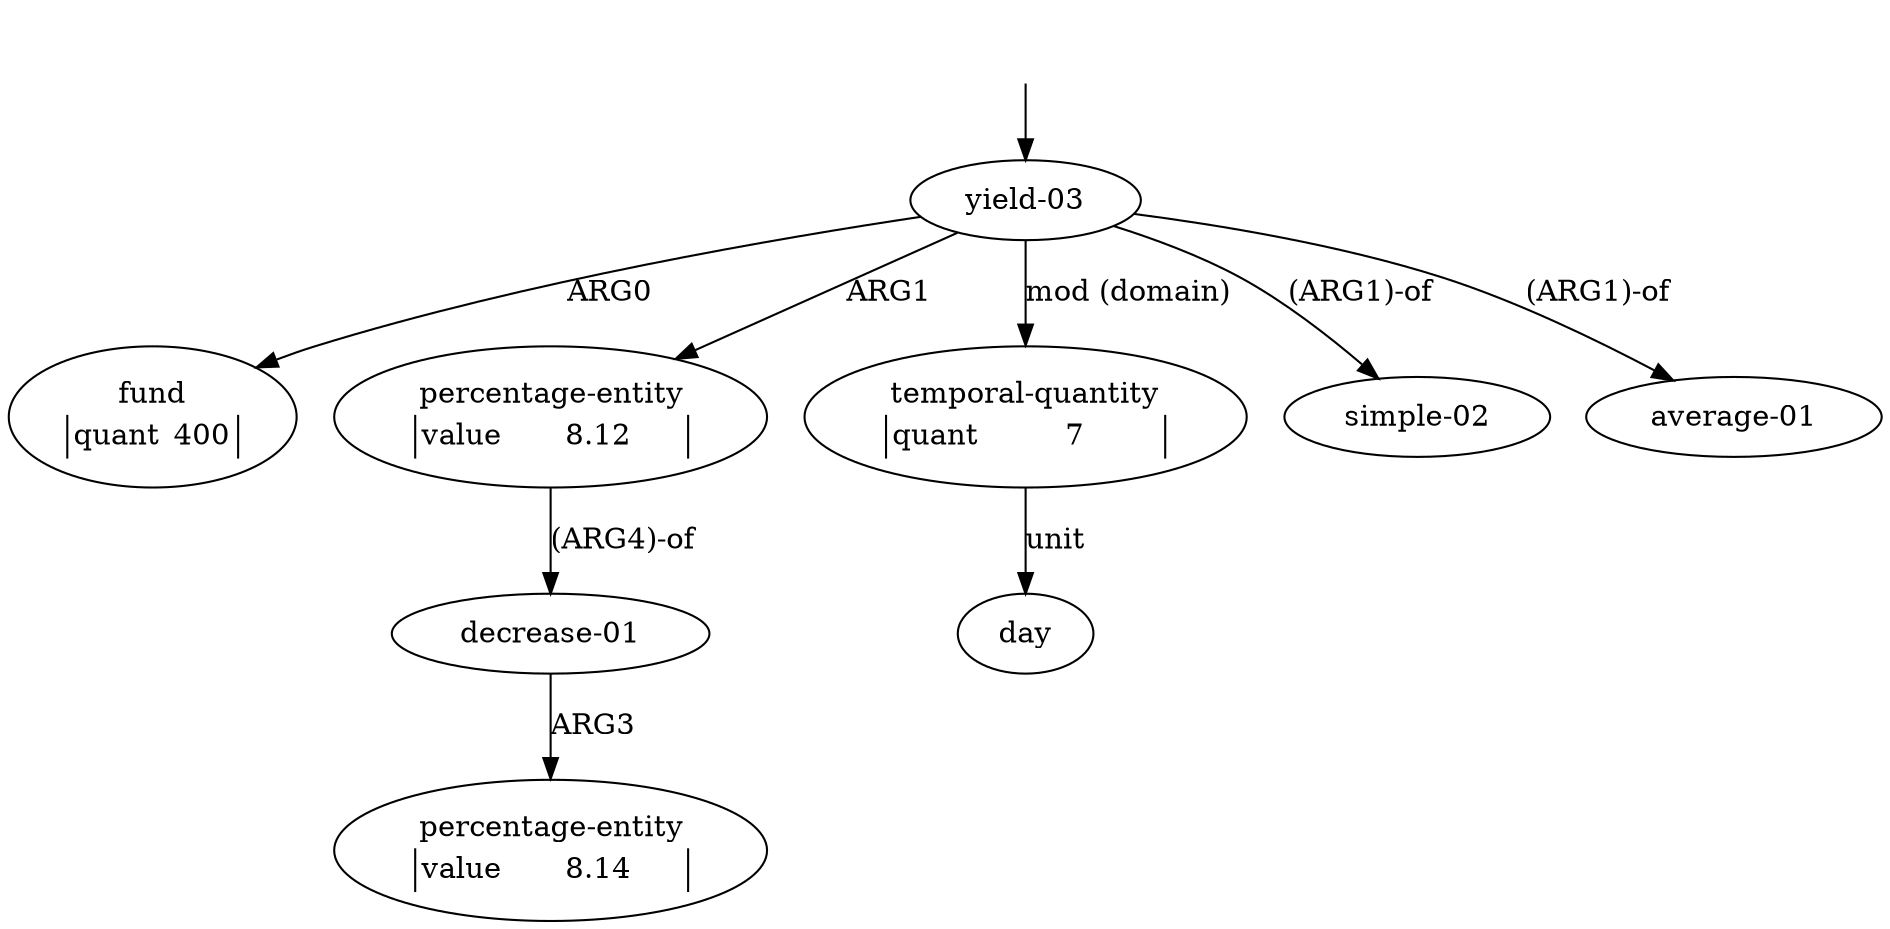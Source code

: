 digraph "20004016" {
  top [ style=invis ];
  top -> 0;
  0 [ label=<<table align="center" border="0" cellspacing="0"><tr><td colspan="2">yield-03</td></tr></table>> ];
  1 [ label=<<table align="center" border="0" cellspacing="0"><tr><td colspan="2">fund</td></tr><tr><td sides="l" border="1" align="left">quant</td><td sides="r" border="1" align="left">400</td></tr></table>> ];
  2 [ label=<<table align="center" border="0" cellspacing="0"><tr><td colspan="2">percentage-entity</td></tr><tr><td sides="l" border="1" align="left">value</td><td sides="r" border="1" align="left">8.12</td></tr></table>> ];
  3 [ label=<<table align="center" border="0" cellspacing="0"><tr><td colspan="2">decrease-01</td></tr></table>> ];
  4 [ label=<<table align="center" border="0" cellspacing="0"><tr><td colspan="2">percentage-entity</td></tr><tr><td sides="l" border="1" align="left">value</td><td sides="r" border="1" align="left">8.14</td></tr></table>> ];
  5 [ label=<<table align="center" border="0" cellspacing="0"><tr><td colspan="2">temporal-quantity</td></tr><tr><td sides="l" border="1" align="left">quant</td><td sides="r" border="1" align="left">7</td></tr></table>> ];
  6 [ label=<<table align="center" border="0" cellspacing="0"><tr><td colspan="2">day</td></tr></table>> ];
  7 [ label=<<table align="center" border="0" cellspacing="0"><tr><td colspan="2">simple-02</td></tr></table>> ];
  8 [ label=<<table align="center" border="0" cellspacing="0"><tr><td colspan="2">average-01</td></tr></table>> ];
  2 -> 3 [ label="(ARG4)-of" ];
  0 -> 1 [ label="ARG0" ];
  0 -> 5 [ label="mod (domain)" ];
  0 -> 7 [ label="(ARG1)-of" ];
  5 -> 6 [ label="unit" ];
  0 -> 2 [ label="ARG1" ];
  3 -> 4 [ label="ARG3" ];
  0 -> 8 [ label="(ARG1)-of" ];
}

